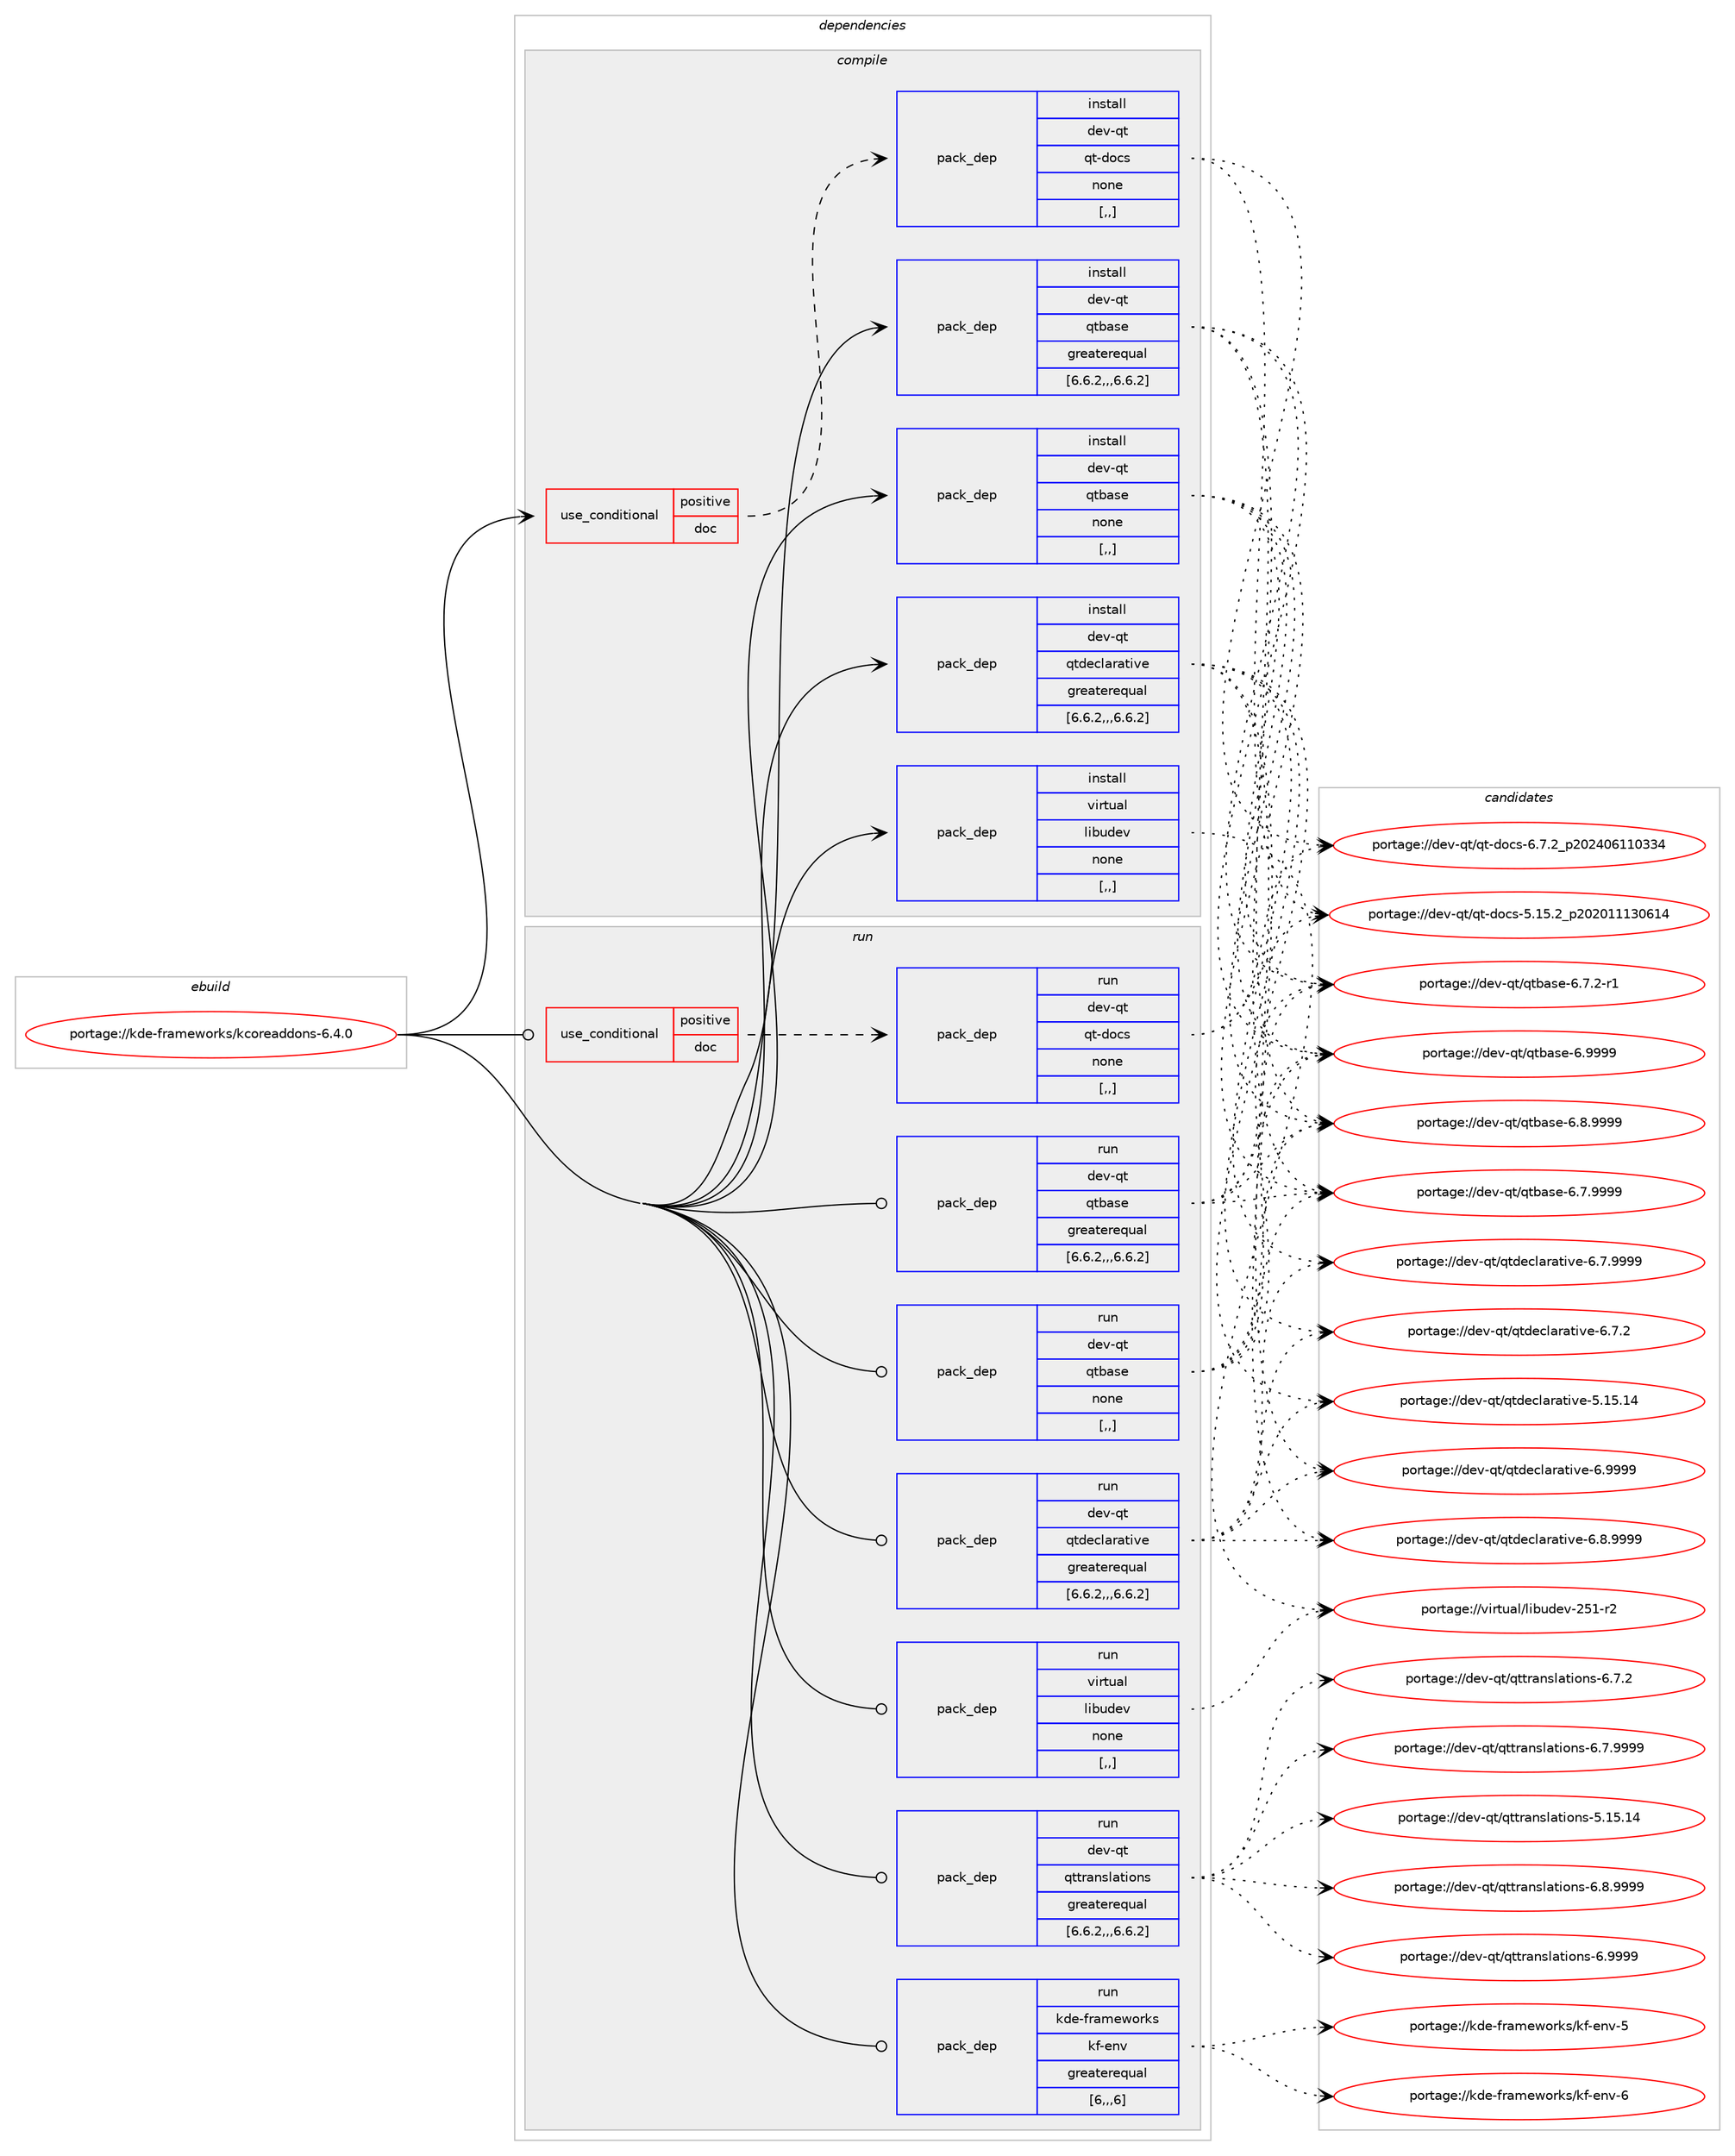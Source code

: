 digraph prolog {

# *************
# Graph options
# *************

newrank=true;
concentrate=true;
compound=true;
graph [rankdir=LR,fontname=Helvetica,fontsize=10,ranksep=1.5];#, ranksep=2.5, nodesep=0.2];
edge  [arrowhead=vee];
node  [fontname=Helvetica,fontsize=10];

# **********
# The ebuild
# **********

subgraph cluster_leftcol {
color=gray;
label=<<i>ebuild</i>>;
id [label="portage://kde-frameworks/kcoreaddons-6.4.0", color=red, width=4, href="../kde-frameworks/kcoreaddons-6.4.0.svg"];
}

# ****************
# The dependencies
# ****************

subgraph cluster_midcol {
color=gray;
label=<<i>dependencies</i>>;
subgraph cluster_compile {
fillcolor="#eeeeee";
style=filled;
label=<<i>compile</i>>;
subgraph cond67946 {
dependency264055 [label=<<TABLE BORDER="0" CELLBORDER="1" CELLSPACING="0" CELLPADDING="4"><TR><TD ROWSPAN="3" CELLPADDING="10">use_conditional</TD></TR><TR><TD>positive</TD></TR><TR><TD>doc</TD></TR></TABLE>>, shape=none, color=red];
subgraph pack194074 {
dependency264056 [label=<<TABLE BORDER="0" CELLBORDER="1" CELLSPACING="0" CELLPADDING="4" WIDTH="220"><TR><TD ROWSPAN="6" CELLPADDING="30">pack_dep</TD></TR><TR><TD WIDTH="110">install</TD></TR><TR><TD>dev-qt</TD></TR><TR><TD>qt-docs</TD></TR><TR><TD>none</TD></TR><TR><TD>[,,]</TD></TR></TABLE>>, shape=none, color=blue];
}
dependency264055:e -> dependency264056:w [weight=20,style="dashed",arrowhead="vee"];
}
id:e -> dependency264055:w [weight=20,style="solid",arrowhead="vee"];
subgraph pack194075 {
dependency264057 [label=<<TABLE BORDER="0" CELLBORDER="1" CELLSPACING="0" CELLPADDING="4" WIDTH="220"><TR><TD ROWSPAN="6" CELLPADDING="30">pack_dep</TD></TR><TR><TD WIDTH="110">install</TD></TR><TR><TD>dev-qt</TD></TR><TR><TD>qtbase</TD></TR><TR><TD>greaterequal</TD></TR><TR><TD>[6.6.2,,,6.6.2]</TD></TR></TABLE>>, shape=none, color=blue];
}
id:e -> dependency264057:w [weight=20,style="solid",arrowhead="vee"];
subgraph pack194076 {
dependency264058 [label=<<TABLE BORDER="0" CELLBORDER="1" CELLSPACING="0" CELLPADDING="4" WIDTH="220"><TR><TD ROWSPAN="6" CELLPADDING="30">pack_dep</TD></TR><TR><TD WIDTH="110">install</TD></TR><TR><TD>dev-qt</TD></TR><TR><TD>qtbase</TD></TR><TR><TD>none</TD></TR><TR><TD>[,,]</TD></TR></TABLE>>, shape=none, color=blue];
}
id:e -> dependency264058:w [weight=20,style="solid",arrowhead="vee"];
subgraph pack194077 {
dependency264059 [label=<<TABLE BORDER="0" CELLBORDER="1" CELLSPACING="0" CELLPADDING="4" WIDTH="220"><TR><TD ROWSPAN="6" CELLPADDING="30">pack_dep</TD></TR><TR><TD WIDTH="110">install</TD></TR><TR><TD>dev-qt</TD></TR><TR><TD>qtdeclarative</TD></TR><TR><TD>greaterequal</TD></TR><TR><TD>[6.6.2,,,6.6.2]</TD></TR></TABLE>>, shape=none, color=blue];
}
id:e -> dependency264059:w [weight=20,style="solid",arrowhead="vee"];
subgraph pack194078 {
dependency264060 [label=<<TABLE BORDER="0" CELLBORDER="1" CELLSPACING="0" CELLPADDING="4" WIDTH="220"><TR><TD ROWSPAN="6" CELLPADDING="30">pack_dep</TD></TR><TR><TD WIDTH="110">install</TD></TR><TR><TD>virtual</TD></TR><TR><TD>libudev</TD></TR><TR><TD>none</TD></TR><TR><TD>[,,]</TD></TR></TABLE>>, shape=none, color=blue];
}
id:e -> dependency264060:w [weight=20,style="solid",arrowhead="vee"];
}
subgraph cluster_compileandrun {
fillcolor="#eeeeee";
style=filled;
label=<<i>compile and run</i>>;
}
subgraph cluster_run {
fillcolor="#eeeeee";
style=filled;
label=<<i>run</i>>;
subgraph cond67947 {
dependency264061 [label=<<TABLE BORDER="0" CELLBORDER="1" CELLSPACING="0" CELLPADDING="4"><TR><TD ROWSPAN="3" CELLPADDING="10">use_conditional</TD></TR><TR><TD>positive</TD></TR><TR><TD>doc</TD></TR></TABLE>>, shape=none, color=red];
subgraph pack194079 {
dependency264062 [label=<<TABLE BORDER="0" CELLBORDER="1" CELLSPACING="0" CELLPADDING="4" WIDTH="220"><TR><TD ROWSPAN="6" CELLPADDING="30">pack_dep</TD></TR><TR><TD WIDTH="110">run</TD></TR><TR><TD>dev-qt</TD></TR><TR><TD>qt-docs</TD></TR><TR><TD>none</TD></TR><TR><TD>[,,]</TD></TR></TABLE>>, shape=none, color=blue];
}
dependency264061:e -> dependency264062:w [weight=20,style="dashed",arrowhead="vee"];
}
id:e -> dependency264061:w [weight=20,style="solid",arrowhead="odot"];
subgraph pack194080 {
dependency264063 [label=<<TABLE BORDER="0" CELLBORDER="1" CELLSPACING="0" CELLPADDING="4" WIDTH="220"><TR><TD ROWSPAN="6" CELLPADDING="30">pack_dep</TD></TR><TR><TD WIDTH="110">run</TD></TR><TR><TD>dev-qt</TD></TR><TR><TD>qtbase</TD></TR><TR><TD>greaterequal</TD></TR><TR><TD>[6.6.2,,,6.6.2]</TD></TR></TABLE>>, shape=none, color=blue];
}
id:e -> dependency264063:w [weight=20,style="solid",arrowhead="odot"];
subgraph pack194081 {
dependency264064 [label=<<TABLE BORDER="0" CELLBORDER="1" CELLSPACING="0" CELLPADDING="4" WIDTH="220"><TR><TD ROWSPAN="6" CELLPADDING="30">pack_dep</TD></TR><TR><TD WIDTH="110">run</TD></TR><TR><TD>dev-qt</TD></TR><TR><TD>qtbase</TD></TR><TR><TD>none</TD></TR><TR><TD>[,,]</TD></TR></TABLE>>, shape=none, color=blue];
}
id:e -> dependency264064:w [weight=20,style="solid",arrowhead="odot"];
subgraph pack194082 {
dependency264065 [label=<<TABLE BORDER="0" CELLBORDER="1" CELLSPACING="0" CELLPADDING="4" WIDTH="220"><TR><TD ROWSPAN="6" CELLPADDING="30">pack_dep</TD></TR><TR><TD WIDTH="110">run</TD></TR><TR><TD>dev-qt</TD></TR><TR><TD>qtdeclarative</TD></TR><TR><TD>greaterequal</TD></TR><TR><TD>[6.6.2,,,6.6.2]</TD></TR></TABLE>>, shape=none, color=blue];
}
id:e -> dependency264065:w [weight=20,style="solid",arrowhead="odot"];
subgraph pack194083 {
dependency264066 [label=<<TABLE BORDER="0" CELLBORDER="1" CELLSPACING="0" CELLPADDING="4" WIDTH="220"><TR><TD ROWSPAN="6" CELLPADDING="30">pack_dep</TD></TR><TR><TD WIDTH="110">run</TD></TR><TR><TD>dev-qt</TD></TR><TR><TD>qttranslations</TD></TR><TR><TD>greaterequal</TD></TR><TR><TD>[6.6.2,,,6.6.2]</TD></TR></TABLE>>, shape=none, color=blue];
}
id:e -> dependency264066:w [weight=20,style="solid",arrowhead="odot"];
subgraph pack194084 {
dependency264067 [label=<<TABLE BORDER="0" CELLBORDER="1" CELLSPACING="0" CELLPADDING="4" WIDTH="220"><TR><TD ROWSPAN="6" CELLPADDING="30">pack_dep</TD></TR><TR><TD WIDTH="110">run</TD></TR><TR><TD>kde-frameworks</TD></TR><TR><TD>kf-env</TD></TR><TR><TD>greaterequal</TD></TR><TR><TD>[6,,,6]</TD></TR></TABLE>>, shape=none, color=blue];
}
id:e -> dependency264067:w [weight=20,style="solid",arrowhead="odot"];
subgraph pack194085 {
dependency264068 [label=<<TABLE BORDER="0" CELLBORDER="1" CELLSPACING="0" CELLPADDING="4" WIDTH="220"><TR><TD ROWSPAN="6" CELLPADDING="30">pack_dep</TD></TR><TR><TD WIDTH="110">run</TD></TR><TR><TD>virtual</TD></TR><TR><TD>libudev</TD></TR><TR><TD>none</TD></TR><TR><TD>[,,]</TD></TR></TABLE>>, shape=none, color=blue];
}
id:e -> dependency264068:w [weight=20,style="solid",arrowhead="odot"];
}
}

# **************
# The candidates
# **************

subgraph cluster_choices {
rank=same;
color=gray;
label=<<i>candidates</i>>;

subgraph choice194074 {
color=black;
nodesep=1;
choice1001011184511311647113116451001119911545544655465095112504850524854494948515152 [label="portage://dev-qt/qt-docs-6.7.2_p202406110334", color=red, width=4,href="../dev-qt/qt-docs-6.7.2_p202406110334.svg"];
choice100101118451131164711311645100111991154553464953465095112504850484949495148544952 [label="portage://dev-qt/qt-docs-5.15.2_p202011130614", color=red, width=4,href="../dev-qt/qt-docs-5.15.2_p202011130614.svg"];
dependency264056:e -> choice1001011184511311647113116451001119911545544655465095112504850524854494948515152:w [style=dotted,weight="100"];
dependency264056:e -> choice100101118451131164711311645100111991154553464953465095112504850484949495148544952:w [style=dotted,weight="100"];
}
subgraph choice194075 {
color=black;
nodesep=1;
choice1001011184511311647113116989711510145544657575757 [label="portage://dev-qt/qtbase-6.9999", color=red, width=4,href="../dev-qt/qtbase-6.9999.svg"];
choice10010111845113116471131169897115101455446564657575757 [label="portage://dev-qt/qtbase-6.8.9999", color=red, width=4,href="../dev-qt/qtbase-6.8.9999.svg"];
choice10010111845113116471131169897115101455446554657575757 [label="portage://dev-qt/qtbase-6.7.9999", color=red, width=4,href="../dev-qt/qtbase-6.7.9999.svg"];
choice100101118451131164711311698971151014554465546504511449 [label="portage://dev-qt/qtbase-6.7.2-r1", color=red, width=4,href="../dev-qt/qtbase-6.7.2-r1.svg"];
dependency264057:e -> choice1001011184511311647113116989711510145544657575757:w [style=dotted,weight="100"];
dependency264057:e -> choice10010111845113116471131169897115101455446564657575757:w [style=dotted,weight="100"];
dependency264057:e -> choice10010111845113116471131169897115101455446554657575757:w [style=dotted,weight="100"];
dependency264057:e -> choice100101118451131164711311698971151014554465546504511449:w [style=dotted,weight="100"];
}
subgraph choice194076 {
color=black;
nodesep=1;
choice1001011184511311647113116989711510145544657575757 [label="portage://dev-qt/qtbase-6.9999", color=red, width=4,href="../dev-qt/qtbase-6.9999.svg"];
choice10010111845113116471131169897115101455446564657575757 [label="portage://dev-qt/qtbase-6.8.9999", color=red, width=4,href="../dev-qt/qtbase-6.8.9999.svg"];
choice10010111845113116471131169897115101455446554657575757 [label="portage://dev-qt/qtbase-6.7.9999", color=red, width=4,href="../dev-qt/qtbase-6.7.9999.svg"];
choice100101118451131164711311698971151014554465546504511449 [label="portage://dev-qt/qtbase-6.7.2-r1", color=red, width=4,href="../dev-qt/qtbase-6.7.2-r1.svg"];
dependency264058:e -> choice1001011184511311647113116989711510145544657575757:w [style=dotted,weight="100"];
dependency264058:e -> choice10010111845113116471131169897115101455446564657575757:w [style=dotted,weight="100"];
dependency264058:e -> choice10010111845113116471131169897115101455446554657575757:w [style=dotted,weight="100"];
dependency264058:e -> choice100101118451131164711311698971151014554465546504511449:w [style=dotted,weight="100"];
}
subgraph choice194077 {
color=black;
nodesep=1;
choice100101118451131164711311610010199108971149711610511810145544657575757 [label="portage://dev-qt/qtdeclarative-6.9999", color=red, width=4,href="../dev-qt/qtdeclarative-6.9999.svg"];
choice1001011184511311647113116100101991089711497116105118101455446564657575757 [label="portage://dev-qt/qtdeclarative-6.8.9999", color=red, width=4,href="../dev-qt/qtdeclarative-6.8.9999.svg"];
choice1001011184511311647113116100101991089711497116105118101455446554657575757 [label="portage://dev-qt/qtdeclarative-6.7.9999", color=red, width=4,href="../dev-qt/qtdeclarative-6.7.9999.svg"];
choice1001011184511311647113116100101991089711497116105118101455446554650 [label="portage://dev-qt/qtdeclarative-6.7.2", color=red, width=4,href="../dev-qt/qtdeclarative-6.7.2.svg"];
choice10010111845113116471131161001019910897114971161051181014553464953464952 [label="portage://dev-qt/qtdeclarative-5.15.14", color=red, width=4,href="../dev-qt/qtdeclarative-5.15.14.svg"];
dependency264059:e -> choice100101118451131164711311610010199108971149711610511810145544657575757:w [style=dotted,weight="100"];
dependency264059:e -> choice1001011184511311647113116100101991089711497116105118101455446564657575757:w [style=dotted,weight="100"];
dependency264059:e -> choice1001011184511311647113116100101991089711497116105118101455446554657575757:w [style=dotted,weight="100"];
dependency264059:e -> choice1001011184511311647113116100101991089711497116105118101455446554650:w [style=dotted,weight="100"];
dependency264059:e -> choice10010111845113116471131161001019910897114971161051181014553464953464952:w [style=dotted,weight="100"];
}
subgraph choice194078 {
color=black;
nodesep=1;
choice118105114116117971084710810598117100101118455053494511450 [label="portage://virtual/libudev-251-r2", color=red, width=4,href="../virtual/libudev-251-r2.svg"];
dependency264060:e -> choice118105114116117971084710810598117100101118455053494511450:w [style=dotted,weight="100"];
}
subgraph choice194079 {
color=black;
nodesep=1;
choice1001011184511311647113116451001119911545544655465095112504850524854494948515152 [label="portage://dev-qt/qt-docs-6.7.2_p202406110334", color=red, width=4,href="../dev-qt/qt-docs-6.7.2_p202406110334.svg"];
choice100101118451131164711311645100111991154553464953465095112504850484949495148544952 [label="portage://dev-qt/qt-docs-5.15.2_p202011130614", color=red, width=4,href="../dev-qt/qt-docs-5.15.2_p202011130614.svg"];
dependency264062:e -> choice1001011184511311647113116451001119911545544655465095112504850524854494948515152:w [style=dotted,weight="100"];
dependency264062:e -> choice100101118451131164711311645100111991154553464953465095112504850484949495148544952:w [style=dotted,weight="100"];
}
subgraph choice194080 {
color=black;
nodesep=1;
choice1001011184511311647113116989711510145544657575757 [label="portage://dev-qt/qtbase-6.9999", color=red, width=4,href="../dev-qt/qtbase-6.9999.svg"];
choice10010111845113116471131169897115101455446564657575757 [label="portage://dev-qt/qtbase-6.8.9999", color=red, width=4,href="../dev-qt/qtbase-6.8.9999.svg"];
choice10010111845113116471131169897115101455446554657575757 [label="portage://dev-qt/qtbase-6.7.9999", color=red, width=4,href="../dev-qt/qtbase-6.7.9999.svg"];
choice100101118451131164711311698971151014554465546504511449 [label="portage://dev-qt/qtbase-6.7.2-r1", color=red, width=4,href="../dev-qt/qtbase-6.7.2-r1.svg"];
dependency264063:e -> choice1001011184511311647113116989711510145544657575757:w [style=dotted,weight="100"];
dependency264063:e -> choice10010111845113116471131169897115101455446564657575757:w [style=dotted,weight="100"];
dependency264063:e -> choice10010111845113116471131169897115101455446554657575757:w [style=dotted,weight="100"];
dependency264063:e -> choice100101118451131164711311698971151014554465546504511449:w [style=dotted,weight="100"];
}
subgraph choice194081 {
color=black;
nodesep=1;
choice1001011184511311647113116989711510145544657575757 [label="portage://dev-qt/qtbase-6.9999", color=red, width=4,href="../dev-qt/qtbase-6.9999.svg"];
choice10010111845113116471131169897115101455446564657575757 [label="portage://dev-qt/qtbase-6.8.9999", color=red, width=4,href="../dev-qt/qtbase-6.8.9999.svg"];
choice10010111845113116471131169897115101455446554657575757 [label="portage://dev-qt/qtbase-6.7.9999", color=red, width=4,href="../dev-qt/qtbase-6.7.9999.svg"];
choice100101118451131164711311698971151014554465546504511449 [label="portage://dev-qt/qtbase-6.7.2-r1", color=red, width=4,href="../dev-qt/qtbase-6.7.2-r1.svg"];
dependency264064:e -> choice1001011184511311647113116989711510145544657575757:w [style=dotted,weight="100"];
dependency264064:e -> choice10010111845113116471131169897115101455446564657575757:w [style=dotted,weight="100"];
dependency264064:e -> choice10010111845113116471131169897115101455446554657575757:w [style=dotted,weight="100"];
dependency264064:e -> choice100101118451131164711311698971151014554465546504511449:w [style=dotted,weight="100"];
}
subgraph choice194082 {
color=black;
nodesep=1;
choice100101118451131164711311610010199108971149711610511810145544657575757 [label="portage://dev-qt/qtdeclarative-6.9999", color=red, width=4,href="../dev-qt/qtdeclarative-6.9999.svg"];
choice1001011184511311647113116100101991089711497116105118101455446564657575757 [label="portage://dev-qt/qtdeclarative-6.8.9999", color=red, width=4,href="../dev-qt/qtdeclarative-6.8.9999.svg"];
choice1001011184511311647113116100101991089711497116105118101455446554657575757 [label="portage://dev-qt/qtdeclarative-6.7.9999", color=red, width=4,href="../dev-qt/qtdeclarative-6.7.9999.svg"];
choice1001011184511311647113116100101991089711497116105118101455446554650 [label="portage://dev-qt/qtdeclarative-6.7.2", color=red, width=4,href="../dev-qt/qtdeclarative-6.7.2.svg"];
choice10010111845113116471131161001019910897114971161051181014553464953464952 [label="portage://dev-qt/qtdeclarative-5.15.14", color=red, width=4,href="../dev-qt/qtdeclarative-5.15.14.svg"];
dependency264065:e -> choice100101118451131164711311610010199108971149711610511810145544657575757:w [style=dotted,weight="100"];
dependency264065:e -> choice1001011184511311647113116100101991089711497116105118101455446564657575757:w [style=dotted,weight="100"];
dependency264065:e -> choice1001011184511311647113116100101991089711497116105118101455446554657575757:w [style=dotted,weight="100"];
dependency264065:e -> choice1001011184511311647113116100101991089711497116105118101455446554650:w [style=dotted,weight="100"];
dependency264065:e -> choice10010111845113116471131161001019910897114971161051181014553464953464952:w [style=dotted,weight="100"];
}
subgraph choice194083 {
color=black;
nodesep=1;
choice1001011184511311647113116116114971101151089711610511111011545544657575757 [label="portage://dev-qt/qttranslations-6.9999", color=red, width=4,href="../dev-qt/qttranslations-6.9999.svg"];
choice10010111845113116471131161161149711011510897116105111110115455446564657575757 [label="portage://dev-qt/qttranslations-6.8.9999", color=red, width=4,href="../dev-qt/qttranslations-6.8.9999.svg"];
choice10010111845113116471131161161149711011510897116105111110115455446554657575757 [label="portage://dev-qt/qttranslations-6.7.9999", color=red, width=4,href="../dev-qt/qttranslations-6.7.9999.svg"];
choice10010111845113116471131161161149711011510897116105111110115455446554650 [label="portage://dev-qt/qttranslations-6.7.2", color=red, width=4,href="../dev-qt/qttranslations-6.7.2.svg"];
choice100101118451131164711311611611497110115108971161051111101154553464953464952 [label="portage://dev-qt/qttranslations-5.15.14", color=red, width=4,href="../dev-qt/qttranslations-5.15.14.svg"];
dependency264066:e -> choice1001011184511311647113116116114971101151089711610511111011545544657575757:w [style=dotted,weight="100"];
dependency264066:e -> choice10010111845113116471131161161149711011510897116105111110115455446564657575757:w [style=dotted,weight="100"];
dependency264066:e -> choice10010111845113116471131161161149711011510897116105111110115455446554657575757:w [style=dotted,weight="100"];
dependency264066:e -> choice10010111845113116471131161161149711011510897116105111110115455446554650:w [style=dotted,weight="100"];
dependency264066:e -> choice100101118451131164711311611611497110115108971161051111101154553464953464952:w [style=dotted,weight="100"];
}
subgraph choice194084 {
color=black;
nodesep=1;
choice107100101451021149710910111911111410711547107102451011101184554 [label="portage://kde-frameworks/kf-env-6", color=red, width=4,href="../kde-frameworks/kf-env-6.svg"];
choice107100101451021149710910111911111410711547107102451011101184553 [label="portage://kde-frameworks/kf-env-5", color=red, width=4,href="../kde-frameworks/kf-env-5.svg"];
dependency264067:e -> choice107100101451021149710910111911111410711547107102451011101184554:w [style=dotted,weight="100"];
dependency264067:e -> choice107100101451021149710910111911111410711547107102451011101184553:w [style=dotted,weight="100"];
}
subgraph choice194085 {
color=black;
nodesep=1;
choice118105114116117971084710810598117100101118455053494511450 [label="portage://virtual/libudev-251-r2", color=red, width=4,href="../virtual/libudev-251-r2.svg"];
dependency264068:e -> choice118105114116117971084710810598117100101118455053494511450:w [style=dotted,weight="100"];
}
}

}
